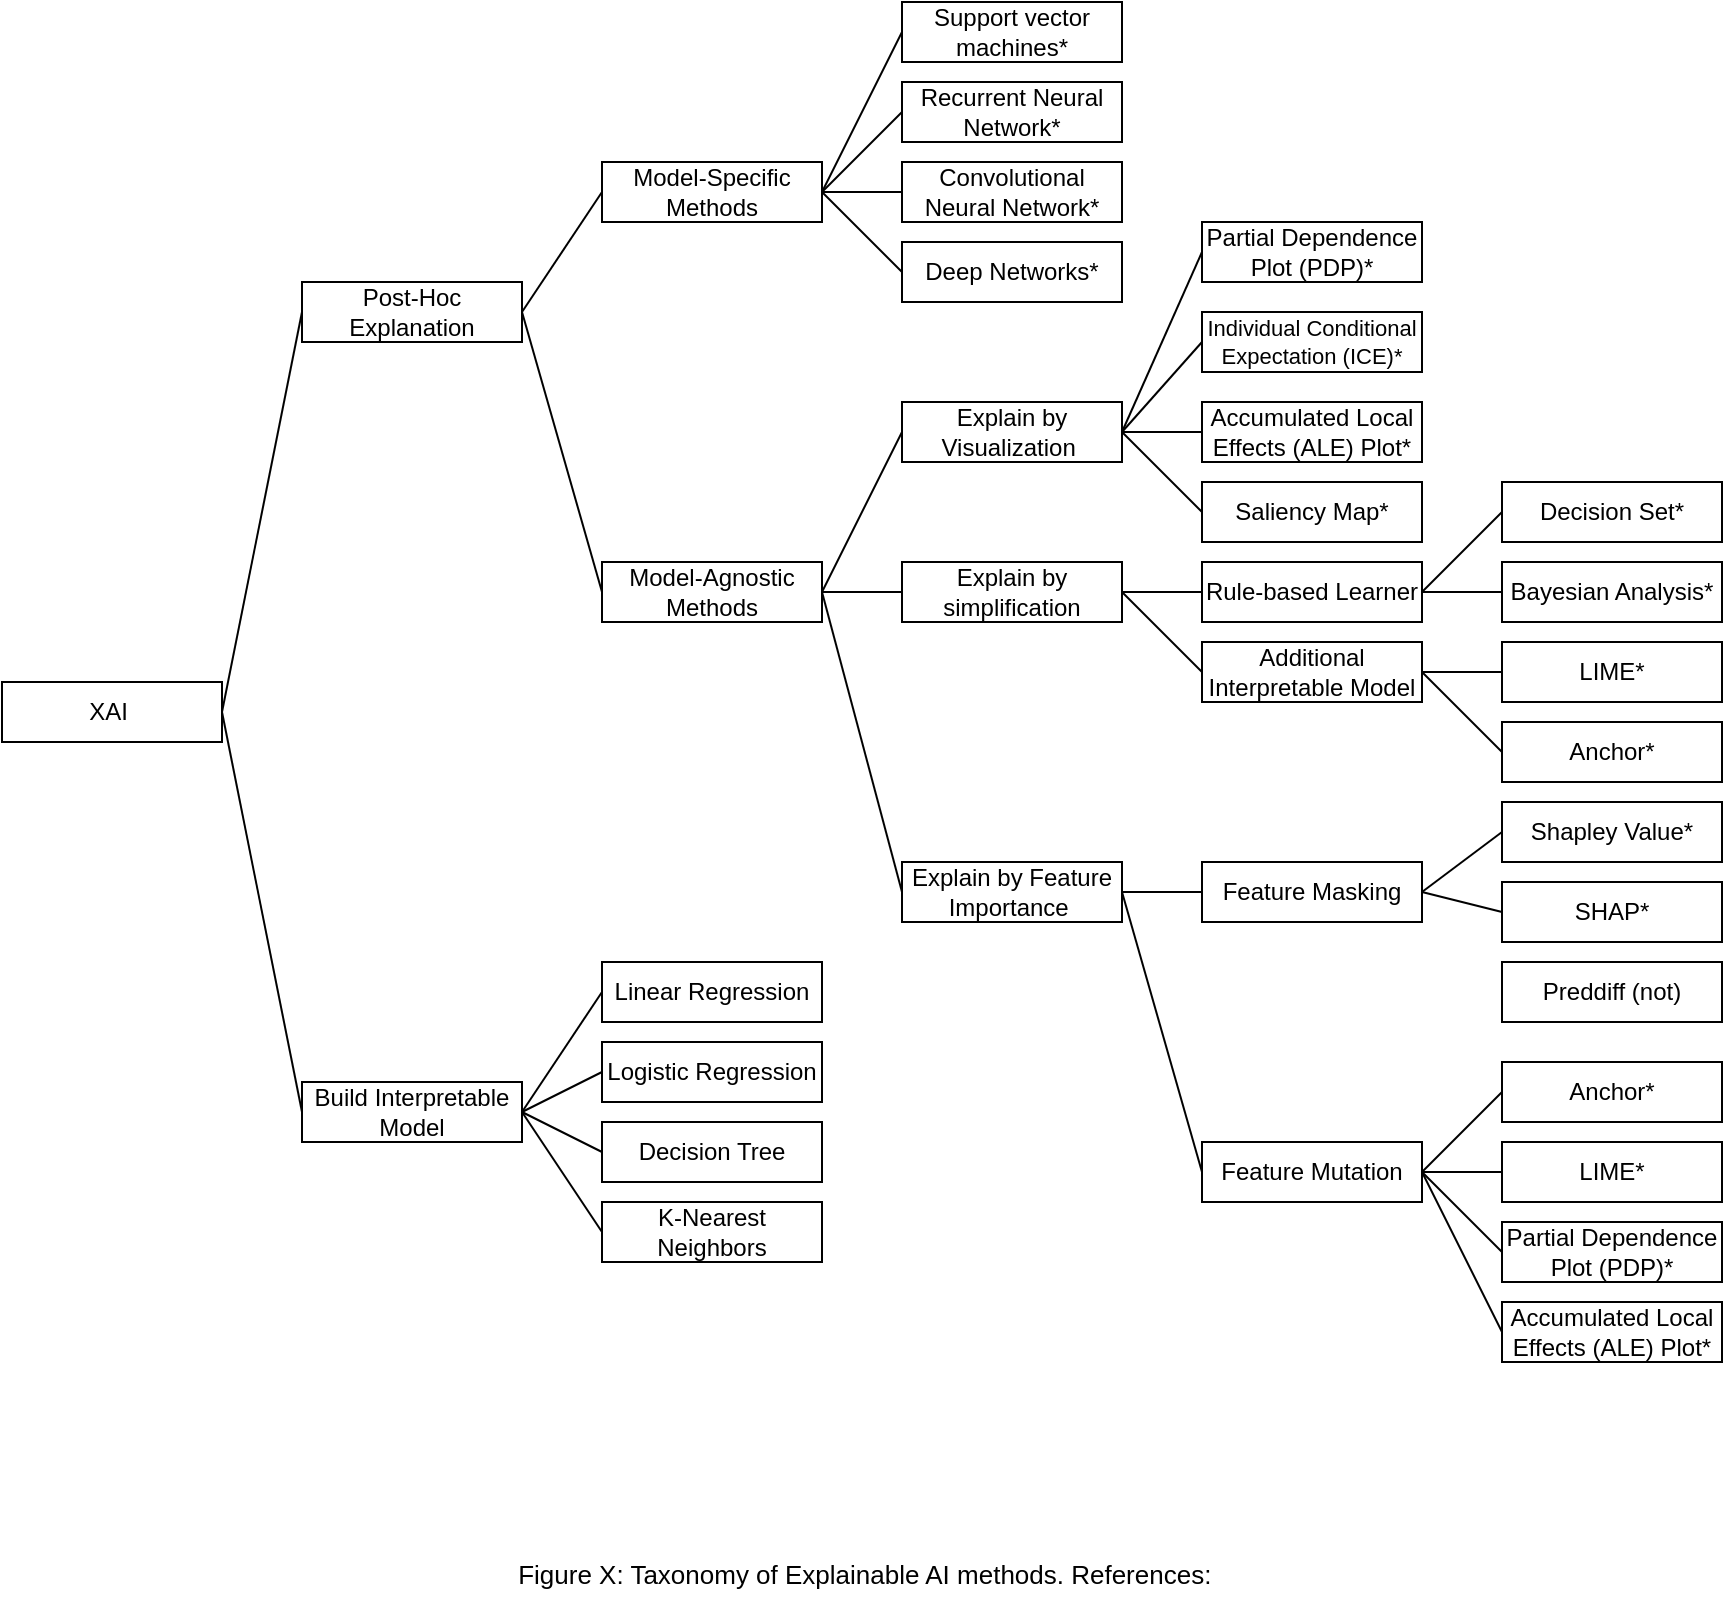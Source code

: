 <mxfile>
    <diagram id="fUU3eTQK2Krqb0j5PKWN" name="Page-1">
        <mxGraphModel dx="422" dy="451" grid="1" gridSize="10" guides="1" tooltips="1" connect="1" arrows="1" fold="1" page="1" pageScale="1" pageWidth="827" pageHeight="1169" math="0" shadow="0">
            <root>
                <mxCell id="0"/>
                <mxCell id="1" parent="0"/>
                <mxCell id="-WORGkZip4nCEqT5M6iW-1" value="XAI&amp;nbsp;" style="rounded=0;whiteSpace=wrap;html=1;" parent="1" vertex="1">
                    <mxGeometry x="50" y="500" width="110" height="30" as="geometry"/>
                </mxCell>
                <mxCell id="-WORGkZip4nCEqT5M6iW-3" value="Post-Hoc Explanation" style="rounded=0;whiteSpace=wrap;html=1;" parent="1" vertex="1">
                    <mxGeometry x="200" y="300" width="110" height="30" as="geometry"/>
                </mxCell>
                <mxCell id="-WORGkZip4nCEqT5M6iW-4" value="Model-Specific Methods" style="rounded=0;whiteSpace=wrap;html=1;" parent="1" vertex="1">
                    <mxGeometry x="350" y="240" width="110" height="30" as="geometry"/>
                </mxCell>
                <mxCell id="-WORGkZip4nCEqT5M6iW-5" value="Build Interpretable Model" style="rounded=0;whiteSpace=wrap;html=1;" parent="1" vertex="1">
                    <mxGeometry x="200" y="700" width="110" height="30" as="geometry"/>
                </mxCell>
                <mxCell id="-WORGkZip4nCEqT5M6iW-15" value="Model-Agnostic Methods" style="rounded=0;whiteSpace=wrap;html=1;" parent="1" vertex="1">
                    <mxGeometry x="350" y="440" width="110" height="30" as="geometry"/>
                </mxCell>
                <mxCell id="-WORGkZip4nCEqT5M6iW-20" value="Explain by simplification" style="rounded=0;whiteSpace=wrap;html=1;" parent="1" vertex="1">
                    <mxGeometry x="500" y="440" width="110" height="30" as="geometry"/>
                </mxCell>
                <mxCell id="-WORGkZip4nCEqT5M6iW-23" value="Explain by Feature Importance&amp;nbsp;" style="rounded=0;whiteSpace=wrap;html=1;" parent="1" vertex="1">
                    <mxGeometry x="500" y="590" width="110" height="30" as="geometry"/>
                </mxCell>
                <mxCell id="-WORGkZip4nCEqT5M6iW-24" value="Explain by Visualization&amp;nbsp;" style="rounded=0;whiteSpace=wrap;html=1;" parent="1" vertex="1">
                    <mxGeometry x="500" y="360" width="110" height="30" as="geometry"/>
                </mxCell>
                <mxCell id="-WORGkZip4nCEqT5M6iW-26" value="Feature Masking" style="rounded=0;whiteSpace=wrap;html=1;" parent="1" vertex="1">
                    <mxGeometry x="650" y="590" width="110" height="30" as="geometry"/>
                </mxCell>
                <mxCell id="-WORGkZip4nCEqT5M6iW-27" value="Feature Mutation" style="rounded=0;whiteSpace=wrap;html=1;" parent="1" vertex="1">
                    <mxGeometry x="650" y="730" width="110" height="30" as="geometry"/>
                </mxCell>
                <mxCell id="-WORGkZip4nCEqT5M6iW-43" value="Accumulated Local Effects (ALE) Plot*" style="rounded=0;whiteSpace=wrap;html=1;" parent="1" vertex="1">
                    <mxGeometry x="650" y="360" width="110" height="30" as="geometry"/>
                </mxCell>
                <mxCell id="-WORGkZip4nCEqT5M6iW-45" value="Rule-based Learner" style="rounded=0;whiteSpace=wrap;html=1;" parent="1" vertex="1">
                    <mxGeometry x="650" y="440" width="110" height="30" as="geometry"/>
                </mxCell>
                <mxCell id="QQmzySU8mVnGRCFx_2Iw-1" value="Partial Dependence Plot (PDP)*" style="rounded=0;whiteSpace=wrap;html=1;" parent="1" vertex="1">
                    <mxGeometry x="650" y="270" width="110" height="30" as="geometry"/>
                </mxCell>
                <mxCell id="22" value="Linear Regression" style="rounded=0;whiteSpace=wrap;html=1;" vertex="1" parent="1">
                    <mxGeometry x="350" y="640" width="110" height="30" as="geometry"/>
                </mxCell>
                <mxCell id="23" value="Decision Tree" style="rounded=0;whiteSpace=wrap;html=1;" vertex="1" parent="1">
                    <mxGeometry x="350" y="720" width="110" height="30" as="geometry"/>
                </mxCell>
                <mxCell id="24" value="Logistic Regression" style="rounded=0;whiteSpace=wrap;html=1;" vertex="1" parent="1">
                    <mxGeometry x="350" y="680" width="110" height="30" as="geometry"/>
                </mxCell>
                <mxCell id="27" value="K-Nearest Neighbors" style="rounded=0;whiteSpace=wrap;html=1;" vertex="1" parent="1">
                    <mxGeometry x="350" y="760" width="110" height="30" as="geometry"/>
                </mxCell>
                <mxCell id="28" value="Support vector machines*" style="rounded=0;whiteSpace=wrap;html=1;" vertex="1" parent="1">
                    <mxGeometry x="500" y="160" width="110" height="30" as="geometry"/>
                </mxCell>
                <mxCell id="29" value="Recurrent Neural Network*" style="rounded=0;whiteSpace=wrap;html=1;" vertex="1" parent="1">
                    <mxGeometry x="500" y="200" width="110" height="30" as="geometry"/>
                </mxCell>
                <mxCell id="30" value="Convolutional Neural Network*" style="rounded=0;whiteSpace=wrap;html=1;" vertex="1" parent="1">
                    <mxGeometry x="500" y="240" width="110" height="30" as="geometry"/>
                </mxCell>
                <mxCell id="31" value="Deep Networks*" style="rounded=0;whiteSpace=wrap;html=1;" vertex="1" parent="1">
                    <mxGeometry x="500" y="280" width="110" height="30" as="geometry"/>
                </mxCell>
                <mxCell id="34" value="Individual Conditional Expectation (ICE)*" style="rounded=0;whiteSpace=wrap;html=1;fontSize=11;" vertex="1" parent="1">
                    <mxGeometry x="650" y="315" width="110" height="30" as="geometry"/>
                </mxCell>
                <mxCell id="36" value="Decision Set*" style="rounded=0;whiteSpace=wrap;html=1;" vertex="1" parent="1">
                    <mxGeometry x="800" y="400" width="110" height="30" as="geometry"/>
                </mxCell>
                <mxCell id="37" value="Bayesian Analysis*" style="rounded=0;whiteSpace=wrap;html=1;" vertex="1" parent="1">
                    <mxGeometry x="800" y="440" width="110" height="30" as="geometry"/>
                </mxCell>
                <mxCell id="38" value="Shapley Value*" style="rounded=0;whiteSpace=wrap;html=1;" vertex="1" parent="1">
                    <mxGeometry x="800" y="560" width="110" height="30" as="geometry"/>
                </mxCell>
                <mxCell id="40" value="Saliency Map*" style="rounded=0;whiteSpace=wrap;html=1;" vertex="1" parent="1">
                    <mxGeometry x="650" y="400" width="110" height="30" as="geometry"/>
                </mxCell>
                <mxCell id="41" value="Accumulated Local Effects (ALE) Plot*" style="rounded=0;whiteSpace=wrap;html=1;" vertex="1" parent="1">
                    <mxGeometry x="800" y="810" width="110" height="30" as="geometry"/>
                </mxCell>
                <mxCell id="44" value="SHAP*" style="rounded=0;whiteSpace=wrap;html=1;" vertex="1" parent="1">
                    <mxGeometry x="800" y="600" width="110" height="30" as="geometry"/>
                </mxCell>
                <mxCell id="45" value="Additional Interpretable Model" style="rounded=0;whiteSpace=wrap;html=1;" vertex="1" parent="1">
                    <mxGeometry x="650" y="480" width="110" height="30" as="geometry"/>
                </mxCell>
                <mxCell id="46" value="LIME*" style="rounded=0;whiteSpace=wrap;html=1;" vertex="1" parent="1">
                    <mxGeometry x="800" y="480" width="110" height="30" as="geometry"/>
                </mxCell>
                <mxCell id="47" value="Anchor*" style="rounded=0;whiteSpace=wrap;html=1;" vertex="1" parent="1">
                    <mxGeometry x="800" y="520" width="110" height="30" as="geometry"/>
                </mxCell>
                <mxCell id="48" value="Preddiff (not)" style="rounded=0;whiteSpace=wrap;html=1;" vertex="1" parent="1">
                    <mxGeometry x="800" y="640" width="110" height="30" as="geometry"/>
                </mxCell>
                <mxCell id="49" value="Partial Dependence Plot (PDP)*" style="rounded=0;whiteSpace=wrap;html=1;" vertex="1" parent="1">
                    <mxGeometry x="800" y="770" width="110" height="30" as="geometry"/>
                </mxCell>
                <mxCell id="50" value="" style="endArrow=none;html=1;fontFamily=Helvetica;fontSize=11;fontColor=default;entryX=0;entryY=0.5;entryDx=0;entryDy=0;exitX=1;exitY=0.5;exitDx=0;exitDy=0;" edge="1" parent="1" source="-WORGkZip4nCEqT5M6iW-1" target="-WORGkZip4nCEqT5M6iW-3">
                    <mxGeometry width="50" height="50" relative="1" as="geometry">
                        <mxPoint x="130" y="460" as="sourcePoint"/>
                        <mxPoint x="180" y="410" as="targetPoint"/>
                    </mxGeometry>
                </mxCell>
                <mxCell id="51" value="" style="endArrow=none;html=1;fontFamily=Helvetica;fontSize=11;fontColor=default;exitX=1;exitY=0.5;exitDx=0;exitDy=0;entryX=0;entryY=0.5;entryDx=0;entryDy=0;" edge="1" parent="1" source="-WORGkZip4nCEqT5M6iW-1" target="-WORGkZip4nCEqT5M6iW-5">
                    <mxGeometry width="50" height="50" relative="1" as="geometry">
                        <mxPoint x="150" y="650" as="sourcePoint"/>
                        <mxPoint x="200" y="600" as="targetPoint"/>
                    </mxGeometry>
                </mxCell>
                <mxCell id="52" value="" style="endArrow=none;html=1;fontFamily=Helvetica;fontSize=11;fontColor=default;entryX=0;entryY=0.5;entryDx=0;entryDy=0;exitX=1;exitY=0.5;exitDx=0;exitDy=0;" edge="1" parent="1" source="-WORGkZip4nCEqT5M6iW-3" target="-WORGkZip4nCEqT5M6iW-4">
                    <mxGeometry width="50" height="50" relative="1" as="geometry">
                        <mxPoint x="310" y="390" as="sourcePoint"/>
                        <mxPoint x="360" y="340" as="targetPoint"/>
                    </mxGeometry>
                </mxCell>
                <mxCell id="53" value="" style="endArrow=none;html=1;fontFamily=Helvetica;fontSize=11;fontColor=default;entryX=0;entryY=0.5;entryDx=0;entryDy=0;exitX=1;exitY=0.5;exitDx=0;exitDy=0;" edge="1" parent="1" source="-WORGkZip4nCEqT5M6iW-3" target="-WORGkZip4nCEqT5M6iW-15">
                    <mxGeometry width="50" height="50" relative="1" as="geometry">
                        <mxPoint x="310" y="320" as="sourcePoint"/>
                        <mxPoint x="360" y="265" as="targetPoint"/>
                    </mxGeometry>
                </mxCell>
                <mxCell id="54" value="" style="endArrow=none;html=1;fontFamily=Helvetica;fontSize=11;fontColor=default;entryX=0;entryY=0.5;entryDx=0;entryDy=0;exitX=1;exitY=0.5;exitDx=0;exitDy=0;" edge="1" parent="1" source="-WORGkZip4nCEqT5M6iW-4" target="28">
                    <mxGeometry width="50" height="50" relative="1" as="geometry">
                        <mxPoint x="460" y="230" as="sourcePoint"/>
                        <mxPoint x="510" y="180" as="targetPoint"/>
                    </mxGeometry>
                </mxCell>
                <mxCell id="55" value="" style="endArrow=none;html=1;fontFamily=Helvetica;fontSize=11;fontColor=default;entryX=0;entryY=0.5;entryDx=0;entryDy=0;exitX=1;exitY=0.5;exitDx=0;exitDy=0;" edge="1" parent="1" source="-WORGkZip4nCEqT5M6iW-4" target="29">
                    <mxGeometry width="50" height="50" relative="1" as="geometry">
                        <mxPoint x="440" y="370" as="sourcePoint"/>
                        <mxPoint x="490" y="320" as="targetPoint"/>
                    </mxGeometry>
                </mxCell>
                <mxCell id="56" value="" style="endArrow=none;html=1;fontFamily=Helvetica;fontSize=11;fontColor=default;entryX=0;entryY=0.5;entryDx=0;entryDy=0;exitX=1;exitY=0.5;exitDx=0;exitDy=0;" edge="1" parent="1" source="-WORGkZip4nCEqT5M6iW-4" target="30">
                    <mxGeometry width="50" height="50" relative="1" as="geometry">
                        <mxPoint x="440" y="360" as="sourcePoint"/>
                        <mxPoint x="490" y="310" as="targetPoint"/>
                    </mxGeometry>
                </mxCell>
                <mxCell id="57" value="" style="endArrow=none;html=1;fontFamily=Helvetica;fontSize=11;fontColor=default;entryX=0;entryY=0.5;entryDx=0;entryDy=0;exitX=1;exitY=0.5;exitDx=0;exitDy=0;" edge="1" parent="1" source="-WORGkZip4nCEqT5M6iW-4" target="31">
                    <mxGeometry width="50" height="50" relative="1" as="geometry">
                        <mxPoint x="430" y="370" as="sourcePoint"/>
                        <mxPoint x="480" y="320" as="targetPoint"/>
                    </mxGeometry>
                </mxCell>
                <mxCell id="58" value="" style="endArrow=none;html=1;fontFamily=Helvetica;fontSize=11;fontColor=default;entryX=0;entryY=0.5;entryDx=0;entryDy=0;exitX=1;exitY=0.5;exitDx=0;exitDy=0;" edge="1" parent="1" source="-WORGkZip4nCEqT5M6iW-15" target="-WORGkZip4nCEqT5M6iW-24">
                    <mxGeometry width="50" height="50" relative="1" as="geometry">
                        <mxPoint x="450" y="450" as="sourcePoint"/>
                        <mxPoint x="500" y="400" as="targetPoint"/>
                    </mxGeometry>
                </mxCell>
                <mxCell id="59" value="" style="endArrow=none;html=1;fontFamily=Helvetica;fontSize=11;fontColor=default;entryX=0;entryY=0.5;entryDx=0;entryDy=0;exitX=1;exitY=0.5;exitDx=0;exitDy=0;" edge="1" parent="1" source="-WORGkZip4nCEqT5M6iW-15" target="-WORGkZip4nCEqT5M6iW-20">
                    <mxGeometry width="50" height="50" relative="1" as="geometry">
                        <mxPoint x="420" y="560" as="sourcePoint"/>
                        <mxPoint x="470" y="510" as="targetPoint"/>
                    </mxGeometry>
                </mxCell>
                <mxCell id="60" value="" style="endArrow=none;html=1;fontFamily=Helvetica;fontSize=11;fontColor=default;entryX=0;entryY=0.5;entryDx=0;entryDy=0;exitX=1;exitY=0.5;exitDx=0;exitDy=0;" edge="1" parent="1" source="-WORGkZip4nCEqT5M6iW-15" target="-WORGkZip4nCEqT5M6iW-23">
                    <mxGeometry width="50" height="50" relative="1" as="geometry">
                        <mxPoint x="460" y="580" as="sourcePoint"/>
                        <mxPoint x="510" y="530" as="targetPoint"/>
                    </mxGeometry>
                </mxCell>
                <mxCell id="61" value="" style="endArrow=none;html=1;fontFamily=Helvetica;fontSize=11;fontColor=default;entryX=0;entryY=0.5;entryDx=0;entryDy=0;exitX=1;exitY=0.5;exitDx=0;exitDy=0;" edge="1" parent="1" source="-WORGkZip4nCEqT5M6iW-5" target="22">
                    <mxGeometry width="50" height="50" relative="1" as="geometry">
                        <mxPoint x="270" y="700" as="sourcePoint"/>
                        <mxPoint x="320" y="650" as="targetPoint"/>
                    </mxGeometry>
                </mxCell>
                <mxCell id="62" value="" style="endArrow=none;html=1;fontFamily=Helvetica;fontSize=11;fontColor=default;entryX=0;entryY=0.5;entryDx=0;entryDy=0;exitX=1;exitY=0.5;exitDx=0;exitDy=0;" edge="1" parent="1" source="-WORGkZip4nCEqT5M6iW-5" target="24">
                    <mxGeometry width="50" height="50" relative="1" as="geometry">
                        <mxPoint x="260" y="830" as="sourcePoint"/>
                        <mxPoint x="310" y="780" as="targetPoint"/>
                    </mxGeometry>
                </mxCell>
                <mxCell id="63" value="" style="endArrow=none;html=1;fontFamily=Helvetica;fontSize=11;fontColor=default;entryX=0;entryY=0.5;entryDx=0;entryDy=0;exitX=1;exitY=0.5;exitDx=0;exitDy=0;" edge="1" parent="1" source="-WORGkZip4nCEqT5M6iW-5" target="23">
                    <mxGeometry width="50" height="50" relative="1" as="geometry">
                        <mxPoint x="270" y="830" as="sourcePoint"/>
                        <mxPoint x="320" y="780" as="targetPoint"/>
                    </mxGeometry>
                </mxCell>
                <mxCell id="64" value="" style="endArrow=none;html=1;fontFamily=Helvetica;fontSize=11;fontColor=default;entryX=0;entryY=0.5;entryDx=0;entryDy=0;exitX=1;exitY=0.5;exitDx=0;exitDy=0;" edge="1" parent="1" source="-WORGkZip4nCEqT5M6iW-5" target="27">
                    <mxGeometry width="50" height="50" relative="1" as="geometry">
                        <mxPoint x="200" y="850" as="sourcePoint"/>
                        <mxPoint x="250" y="800" as="targetPoint"/>
                    </mxGeometry>
                </mxCell>
                <mxCell id="65" value="" style="endArrow=none;html=1;fontFamily=Helvetica;fontSize=11;fontColor=default;entryX=0;entryY=0.5;entryDx=0;entryDy=0;exitX=1;exitY=0.5;exitDx=0;exitDy=0;" edge="1" parent="1" source="-WORGkZip4nCEqT5M6iW-24" target="QQmzySU8mVnGRCFx_2Iw-1">
                    <mxGeometry width="50" height="50" relative="1" as="geometry">
                        <mxPoint x="590" y="370" as="sourcePoint"/>
                        <mxPoint x="640" y="320" as="targetPoint"/>
                    </mxGeometry>
                </mxCell>
                <mxCell id="66" value="" style="endArrow=none;html=1;fontFamily=Helvetica;fontSize=11;fontColor=default;entryX=0;entryY=0.5;entryDx=0;entryDy=0;exitX=1;exitY=0.5;exitDx=0;exitDy=0;" edge="1" parent="1" source="-WORGkZip4nCEqT5M6iW-24" target="34">
                    <mxGeometry width="50" height="50" relative="1" as="geometry">
                        <mxPoint x="570" y="460" as="sourcePoint"/>
                        <mxPoint x="620" y="410" as="targetPoint"/>
                    </mxGeometry>
                </mxCell>
                <mxCell id="67" value="" style="endArrow=none;html=1;fontFamily=Helvetica;fontSize=11;fontColor=default;entryX=0;entryY=0.5;entryDx=0;entryDy=0;exitX=1;exitY=0.5;exitDx=0;exitDy=0;" edge="1" parent="1" source="-WORGkZip4nCEqT5M6iW-24" target="-WORGkZip4nCEqT5M6iW-43">
                    <mxGeometry width="50" height="50" relative="1" as="geometry">
                        <mxPoint x="530" y="450" as="sourcePoint"/>
                        <mxPoint x="580" y="400" as="targetPoint"/>
                    </mxGeometry>
                </mxCell>
                <mxCell id="68" value="" style="endArrow=none;html=1;fontFamily=Helvetica;fontSize=11;fontColor=default;entryX=0;entryY=0.5;entryDx=0;entryDy=0;exitX=1;exitY=0.5;exitDx=0;exitDy=0;" edge="1" parent="1" source="-WORGkZip4nCEqT5M6iW-24" target="40">
                    <mxGeometry width="50" height="50" relative="1" as="geometry">
                        <mxPoint x="560" y="460" as="sourcePoint"/>
                        <mxPoint x="610" y="410" as="targetPoint"/>
                    </mxGeometry>
                </mxCell>
                <mxCell id="69" value="" style="endArrow=none;html=1;fontFamily=Helvetica;fontSize=11;fontColor=default;entryX=0;entryY=0.5;entryDx=0;entryDy=0;exitX=1;exitY=0.5;exitDx=0;exitDy=0;" edge="1" parent="1" source="-WORGkZip4nCEqT5M6iW-20" target="-WORGkZip4nCEqT5M6iW-45">
                    <mxGeometry width="50" height="50" relative="1" as="geometry">
                        <mxPoint x="560" y="570" as="sourcePoint"/>
                        <mxPoint x="610" y="520" as="targetPoint"/>
                    </mxGeometry>
                </mxCell>
                <mxCell id="70" value="" style="endArrow=none;html=1;fontFamily=Helvetica;fontSize=11;fontColor=default;entryX=0;entryY=0.5;entryDx=0;entryDy=0;exitX=1;exitY=0.5;exitDx=0;exitDy=0;" edge="1" parent="1" source="-WORGkZip4nCEqT5M6iW-45" target="36">
                    <mxGeometry width="50" height="50" relative="1" as="geometry">
                        <mxPoint x="550" y="570" as="sourcePoint"/>
                        <mxPoint x="600" y="520" as="targetPoint"/>
                    </mxGeometry>
                </mxCell>
                <mxCell id="71" value="" style="endArrow=none;html=1;fontFamily=Helvetica;fontSize=11;fontColor=default;entryX=0;entryY=0.5;entryDx=0;entryDy=0;exitX=1;exitY=0.5;exitDx=0;exitDy=0;" edge="1" parent="1" source="-WORGkZip4nCEqT5M6iW-45" target="37">
                    <mxGeometry width="50" height="50" relative="1" as="geometry">
                        <mxPoint x="570" y="570" as="sourcePoint"/>
                        <mxPoint x="620" y="520" as="targetPoint"/>
                    </mxGeometry>
                </mxCell>
                <mxCell id="72" value="" style="endArrow=none;html=1;fontFamily=Helvetica;fontSize=11;fontColor=default;entryX=0;entryY=0.5;entryDx=0;entryDy=0;exitX=1;exitY=0.5;exitDx=0;exitDy=0;" edge="1" parent="1" source="-WORGkZip4nCEqT5M6iW-20" target="45">
                    <mxGeometry width="50" height="50" relative="1" as="geometry">
                        <mxPoint x="540" y="560" as="sourcePoint"/>
                        <mxPoint x="590" y="510" as="targetPoint"/>
                    </mxGeometry>
                </mxCell>
                <mxCell id="73" value="" style="endArrow=none;html=1;fontFamily=Helvetica;fontSize=11;fontColor=default;entryX=0;entryY=0.5;entryDx=0;entryDy=0;exitX=1;exitY=0.5;exitDx=0;exitDy=0;" edge="1" parent="1" source="45" target="46">
                    <mxGeometry width="50" height="50" relative="1" as="geometry">
                        <mxPoint x="640" y="600" as="sourcePoint"/>
                        <mxPoint x="690" y="550" as="targetPoint"/>
                    </mxGeometry>
                </mxCell>
                <mxCell id="74" value="" style="endArrow=none;html=1;fontFamily=Helvetica;fontSize=11;fontColor=default;entryX=0;entryY=0.5;entryDx=0;entryDy=0;exitX=1;exitY=0.5;exitDx=0;exitDy=0;" edge="1" parent="1" source="45" target="47">
                    <mxGeometry width="50" height="50" relative="1" as="geometry">
                        <mxPoint x="580" y="580" as="sourcePoint"/>
                        <mxPoint x="630" y="530" as="targetPoint"/>
                    </mxGeometry>
                </mxCell>
                <mxCell id="75" value="" style="endArrow=none;html=1;fontFamily=Helvetica;fontSize=11;fontColor=default;entryX=0;entryY=0.5;entryDx=0;entryDy=0;exitX=1;exitY=0.5;exitDx=0;exitDy=0;" edge="1" parent="1" source="-WORGkZip4nCEqT5M6iW-23" target="-WORGkZip4nCEqT5M6iW-26">
                    <mxGeometry width="50" height="50" relative="1" as="geometry">
                        <mxPoint x="560" y="700" as="sourcePoint"/>
                        <mxPoint x="610" y="650" as="targetPoint"/>
                    </mxGeometry>
                </mxCell>
                <mxCell id="76" value="" style="endArrow=none;html=1;fontFamily=Helvetica;fontSize=11;fontColor=default;entryX=0;entryY=0.5;entryDx=0;entryDy=0;exitX=1;exitY=0.5;exitDx=0;exitDy=0;" edge="1" parent="1" source="-WORGkZip4nCEqT5M6iW-26" target="38">
                    <mxGeometry width="50" height="50" relative="1" as="geometry">
                        <mxPoint x="600" y="710" as="sourcePoint"/>
                        <mxPoint x="650" y="660" as="targetPoint"/>
                    </mxGeometry>
                </mxCell>
                <mxCell id="77" value="" style="endArrow=none;html=1;fontFamily=Helvetica;fontSize=11;fontColor=default;entryX=0;entryY=0.5;entryDx=0;entryDy=0;exitX=1;exitY=0.5;exitDx=0;exitDy=0;" edge="1" parent="1" source="-WORGkZip4nCEqT5M6iW-26" target="44">
                    <mxGeometry width="50" height="50" relative="1" as="geometry">
                        <mxPoint x="640" y="860" as="sourcePoint"/>
                        <mxPoint x="690" y="810" as="targetPoint"/>
                    </mxGeometry>
                </mxCell>
                <mxCell id="78" value="" style="endArrow=none;html=1;fontFamily=Helvetica;fontSize=11;fontColor=default;entryX=0;entryY=0.5;entryDx=0;entryDy=0;exitX=1;exitY=0.5;exitDx=0;exitDy=0;" edge="1" parent="1" source="-WORGkZip4nCEqT5M6iW-23" target="-WORGkZip4nCEqT5M6iW-27">
                    <mxGeometry width="50" height="50" relative="1" as="geometry">
                        <mxPoint x="560" y="740" as="sourcePoint"/>
                        <mxPoint x="610" y="690" as="targetPoint"/>
                    </mxGeometry>
                </mxCell>
                <mxCell id="79" value="" style="endArrow=none;html=1;fontFamily=Helvetica;fontSize=11;fontColor=default;entryX=0;entryY=0.5;entryDx=0;entryDy=0;exitX=1;exitY=0.5;exitDx=0;exitDy=0;" edge="1" parent="1" source="-WORGkZip4nCEqT5M6iW-27" target="41">
                    <mxGeometry width="50" height="50" relative="1" as="geometry">
                        <mxPoint x="720" y="840" as="sourcePoint"/>
                        <mxPoint x="770" y="790" as="targetPoint"/>
                    </mxGeometry>
                </mxCell>
                <mxCell id="80" value="" style="endArrow=none;html=1;fontFamily=Helvetica;fontSize=11;fontColor=default;entryX=0;entryY=0.5;entryDx=0;entryDy=0;exitX=1;exitY=0.5;exitDx=0;exitDy=0;" edge="1" parent="1" source="-WORGkZip4nCEqT5M6iW-27" target="49">
                    <mxGeometry width="50" height="50" relative="1" as="geometry">
                        <mxPoint x="760" y="740" as="sourcePoint"/>
                        <mxPoint x="710" y="820" as="targetPoint"/>
                    </mxGeometry>
                </mxCell>
                <mxCell id="81" value="Anchor*" style="rounded=0;whiteSpace=wrap;html=1;" vertex="1" parent="1">
                    <mxGeometry x="800" y="690" width="110" height="30" as="geometry"/>
                </mxCell>
                <mxCell id="82" value="" style="endArrow=none;html=1;fontFamily=Helvetica;fontSize=11;fontColor=default;exitX=0;exitY=0.5;exitDx=0;exitDy=0;" edge="1" parent="1" source="81">
                    <mxGeometry width="50" height="50" relative="1" as="geometry">
                        <mxPoint x="790" y="700" as="sourcePoint"/>
                        <mxPoint x="760" y="745" as="targetPoint"/>
                    </mxGeometry>
                </mxCell>
                <mxCell id="83" value="LIME*" style="rounded=0;whiteSpace=wrap;html=1;" vertex="1" parent="1">
                    <mxGeometry x="800" y="730" width="110" height="30" as="geometry"/>
                </mxCell>
                <mxCell id="84" value="" style="endArrow=none;html=1;fontFamily=Helvetica;fontSize=11;fontColor=default;entryX=0;entryY=0.5;entryDx=0;entryDy=0;" edge="1" parent="1" target="83">
                    <mxGeometry width="50" height="50" relative="1" as="geometry">
                        <mxPoint x="760" y="745" as="sourcePoint"/>
                        <mxPoint x="770" y="910" as="targetPoint"/>
                    </mxGeometry>
                </mxCell>
                <mxCell id="85" value="&lt;font style=&quot;font-size: 13px&quot;&gt;Figure X: Taxonomy of Explainable AI methods. References:&amp;nbsp;&amp;nbsp;&lt;/font&gt;" style="text;html=1;strokeColor=none;fillColor=none;align=center;verticalAlign=middle;whiteSpace=wrap;rounded=0;fontFamily=Helvetica;fontSize=16;fontColor=default;" vertex="1" parent="1">
                    <mxGeometry x="240" y="930" width="490" height="30" as="geometry"/>
                </mxCell>
            </root>
        </mxGraphModel>
    </diagram>
</mxfile>